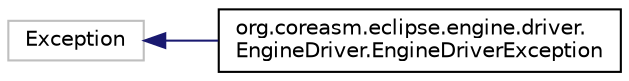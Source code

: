 digraph "Graphical Class Hierarchy"
{
  bgcolor="transparent";
  edge [fontname="Helvetica",fontsize="10",labelfontname="Helvetica",labelfontsize="10"];
  node [fontname="Helvetica",fontsize="10",shape=record];
  rankdir="LR";
  Node1 [label="Exception",height=0.2,width=0.4,color="grey75"];
  Node1 -> Node2 [dir="back",color="midnightblue",fontsize="10",style="solid",fontname="Helvetica"];
  Node2 [label="org.coreasm.eclipse.engine.driver.\lEngineDriver.EngineDriverException",height=0.2,width=0.4,color="black",URL="$classorg_1_1coreasm_1_1eclipse_1_1engine_1_1driver_1_1EngineDriver_1_1EngineDriverException.html",tooltip="An internal exception class. "];
}
